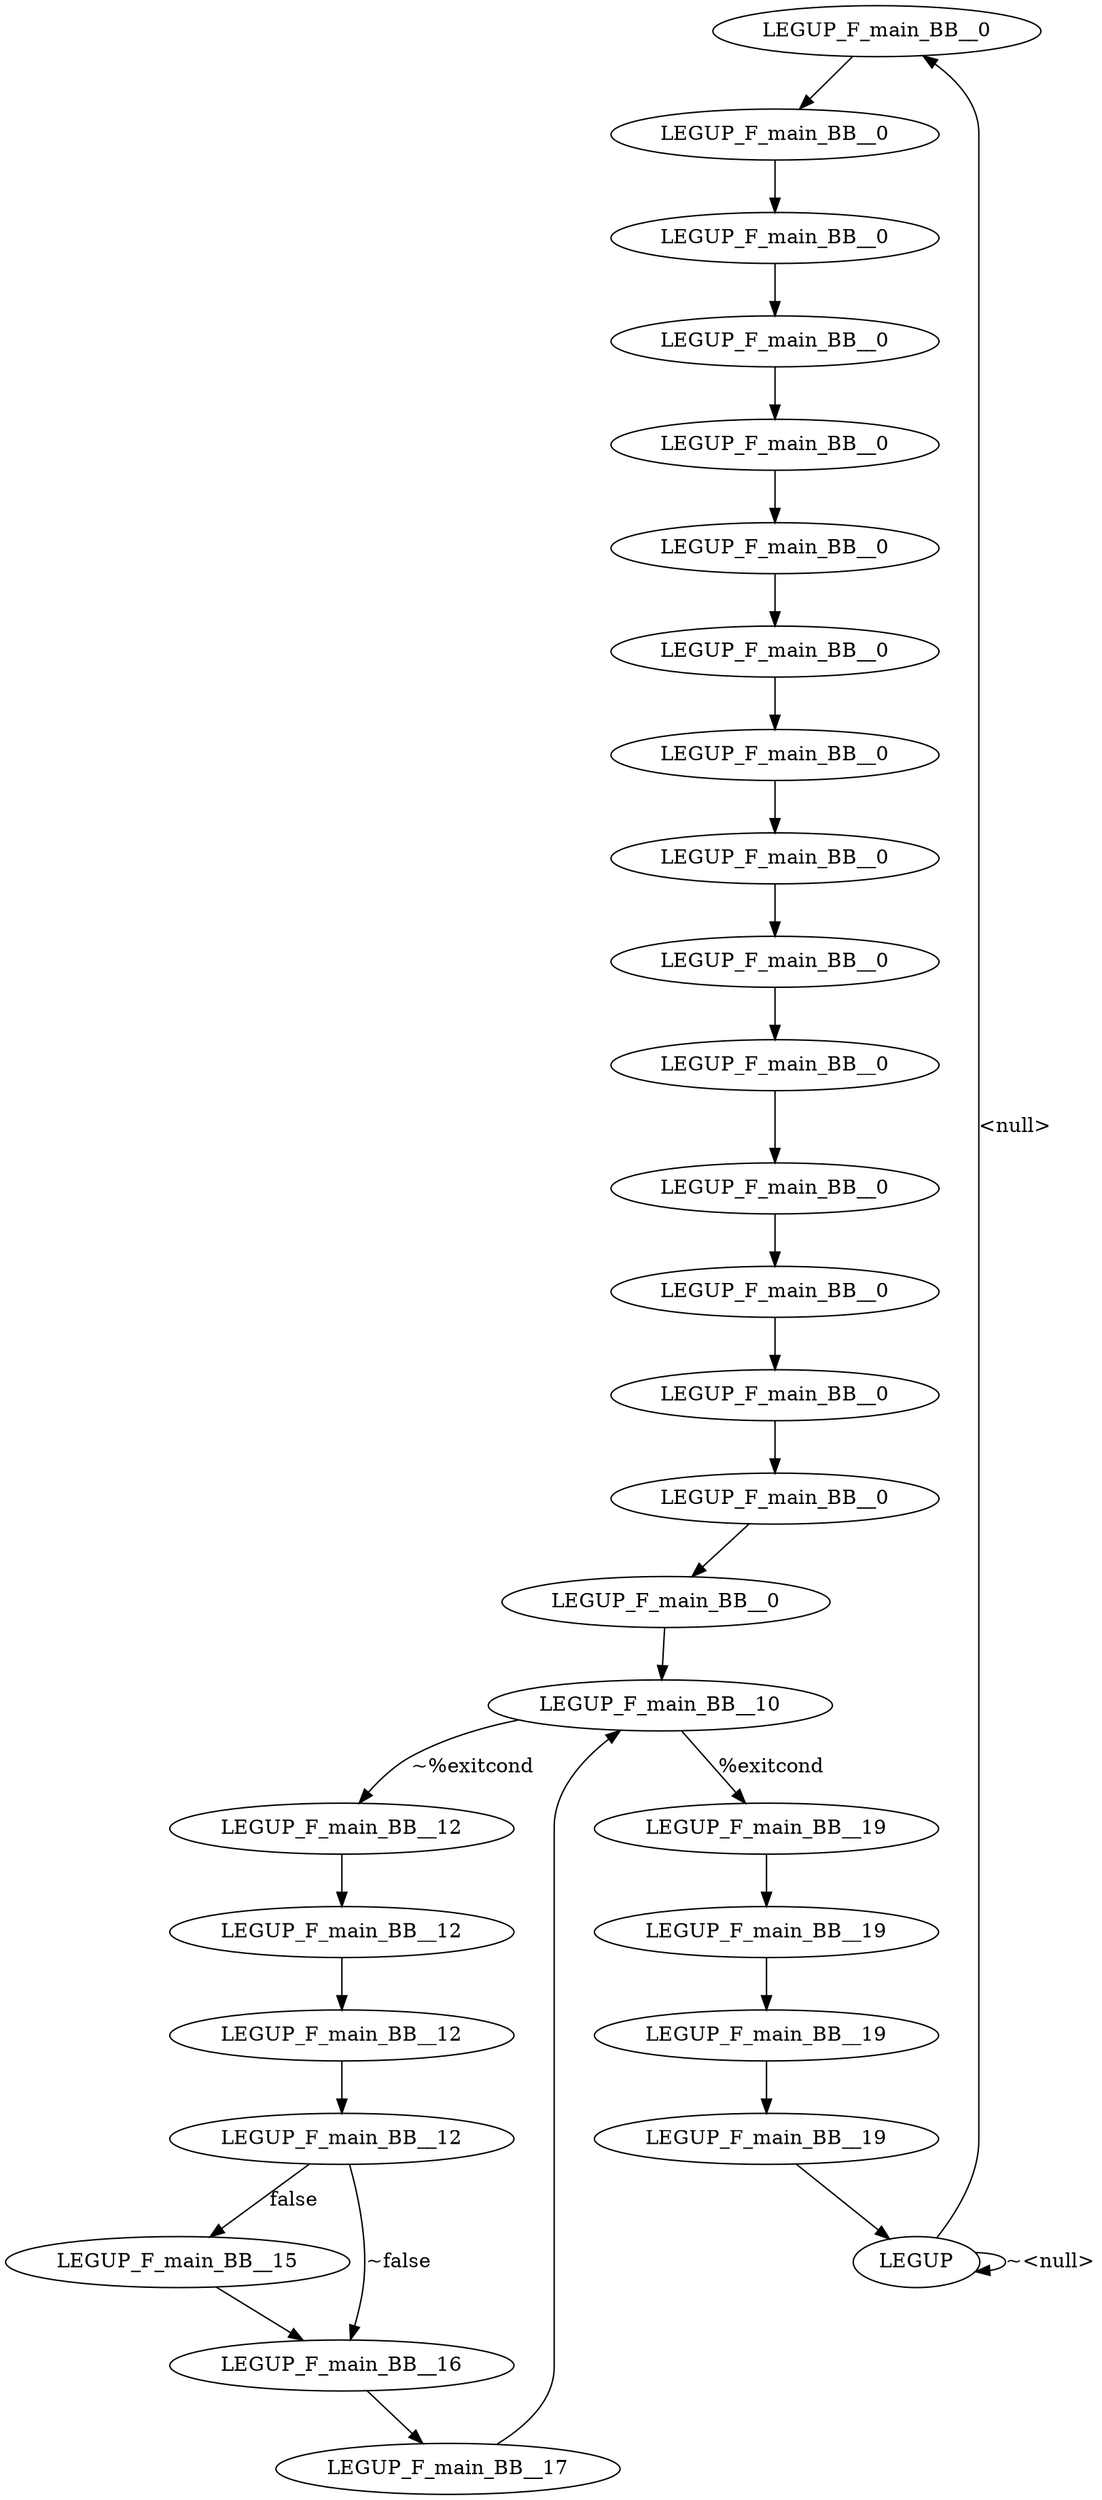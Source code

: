 digraph {
Node0x2c665c0[label="LEGUP_F_main_BB__0"];
Node0x2c66420[label="LEGUP"];
Node0x2c66420 -> Node0x2c665c0[label="<null>"];
Node0x2c66420 -> Node0x2c66420[label="~<null>"];
Node0x2c66690[label="LEGUP_F_main_BB__0"];
Node0x2c665c0 -> Node0x2c66690;
Node0x2c66760[label="LEGUP_F_main_BB__0"];
Node0x2c66690 -> Node0x2c66760;
Node0x2c66830[label="LEGUP_F_main_BB__0"];
Node0x2c66760 -> Node0x2c66830;
Node0x2c66900[label="LEGUP_F_main_BB__0"];
Node0x2c66830 -> Node0x2c66900;
Node0x2c669d0[label="LEGUP_F_main_BB__0"];
Node0x2c66900 -> Node0x2c669d0;
Node0x2c66aa0[label="LEGUP_F_main_BB__0"];
Node0x2c669d0 -> Node0x2c66aa0;
Node0x2c66b70[label="LEGUP_F_main_BB__0"];
Node0x2c66aa0 -> Node0x2c66b70;
Node0x2c66c40[label="LEGUP_F_main_BB__0"];
Node0x2c66b70 -> Node0x2c66c40;
Node0x2c66d10[label="LEGUP_F_main_BB__0"];
Node0x2c66c40 -> Node0x2c66d10;
Node0x2c66de0[label="LEGUP_F_main_BB__0"];
Node0x2c66d10 -> Node0x2c66de0;
Node0x2c66eb0[label="LEGUP_F_main_BB__0"];
Node0x2c66de0 -> Node0x2c66eb0;
Node0x2c66f80[label="LEGUP_F_main_BB__0"];
Node0x2c66eb0 -> Node0x2c66f80;
Node0x2c67090[label="LEGUP_F_main_BB__0"];
Node0x2c66f80 -> Node0x2c67090;
Node0x2c671a0[label="LEGUP_F_main_BB__0"];
Node0x2c67090 -> Node0x2c671a0;
Node0x2c672b0[label="LEGUP_F_main_BB__0"];
Node0x2c671a0 -> Node0x2c672b0;
Node0x2c673c0[label="LEGUP_F_main_BB__10"];
Node0x2c672b0 -> Node0x2c673c0;
Node0x2c67c40[label="LEGUP_F_main_BB__19"];
Node0x2c673c0 -> Node0x2c67c40[label="%exitcond"];
Node0x2c674d0[label="LEGUP_F_main_BB__12"];
Node0x2c673c0 -> Node0x2c674d0[label="~%exitcond"];
Node0x2c675e0[label="LEGUP_F_main_BB__12"];
Node0x2c674d0 -> Node0x2c675e0;
Node0x2c676f0[label="LEGUP_F_main_BB__12"];
Node0x2c675e0 -> Node0x2c676f0;
Node0x2c67800[label="LEGUP_F_main_BB__12"];
Node0x2c676f0 -> Node0x2c67800;
Node0x2c67910[label="LEGUP_F_main_BB__15"];
Node0x2c67800 -> Node0x2c67910[label="false"];
Node0x2c67a20[label="LEGUP_F_main_BB__16"];
Node0x2c67800 -> Node0x2c67a20[label="~false"];
Node0x2c67910 -> Node0x2c67a20;
Node0x2c67b30[label="LEGUP_F_main_BB__17"];
Node0x2c67a20 -> Node0x2c67b30;
Node0x2c67b30 -> Node0x2c673c0;
Node0x2c67d50[label="LEGUP_F_main_BB__19"];
Node0x2c67c40 -> Node0x2c67d50;
Node0x2c67e60[label="LEGUP_F_main_BB__19"];
Node0x2c67d50 -> Node0x2c67e60;
Node0x2c67f70[label="LEGUP_F_main_BB__19"];
Node0x2c67e60 -> Node0x2c67f70;
Node0x2c67f70 -> Node0x2c66420;
}
